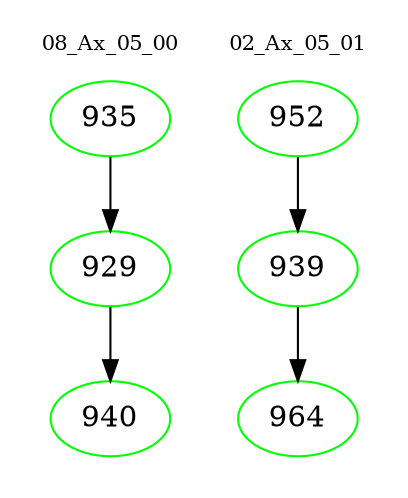 digraph{
subgraph cluster_0 {
color = white
label = "08_Ax_05_00";
fontsize=10;
T0_935 [label="935", color="green"]
T0_935 -> T0_929 [color="black"]
T0_929 [label="929", color="green"]
T0_929 -> T0_940 [color="black"]
T0_940 [label="940", color="green"]
}
subgraph cluster_1 {
color = white
label = "02_Ax_05_01";
fontsize=10;
T1_952 [label="952", color="green"]
T1_952 -> T1_939 [color="black"]
T1_939 [label="939", color="green"]
T1_939 -> T1_964 [color="black"]
T1_964 [label="964", color="green"]
}
}
